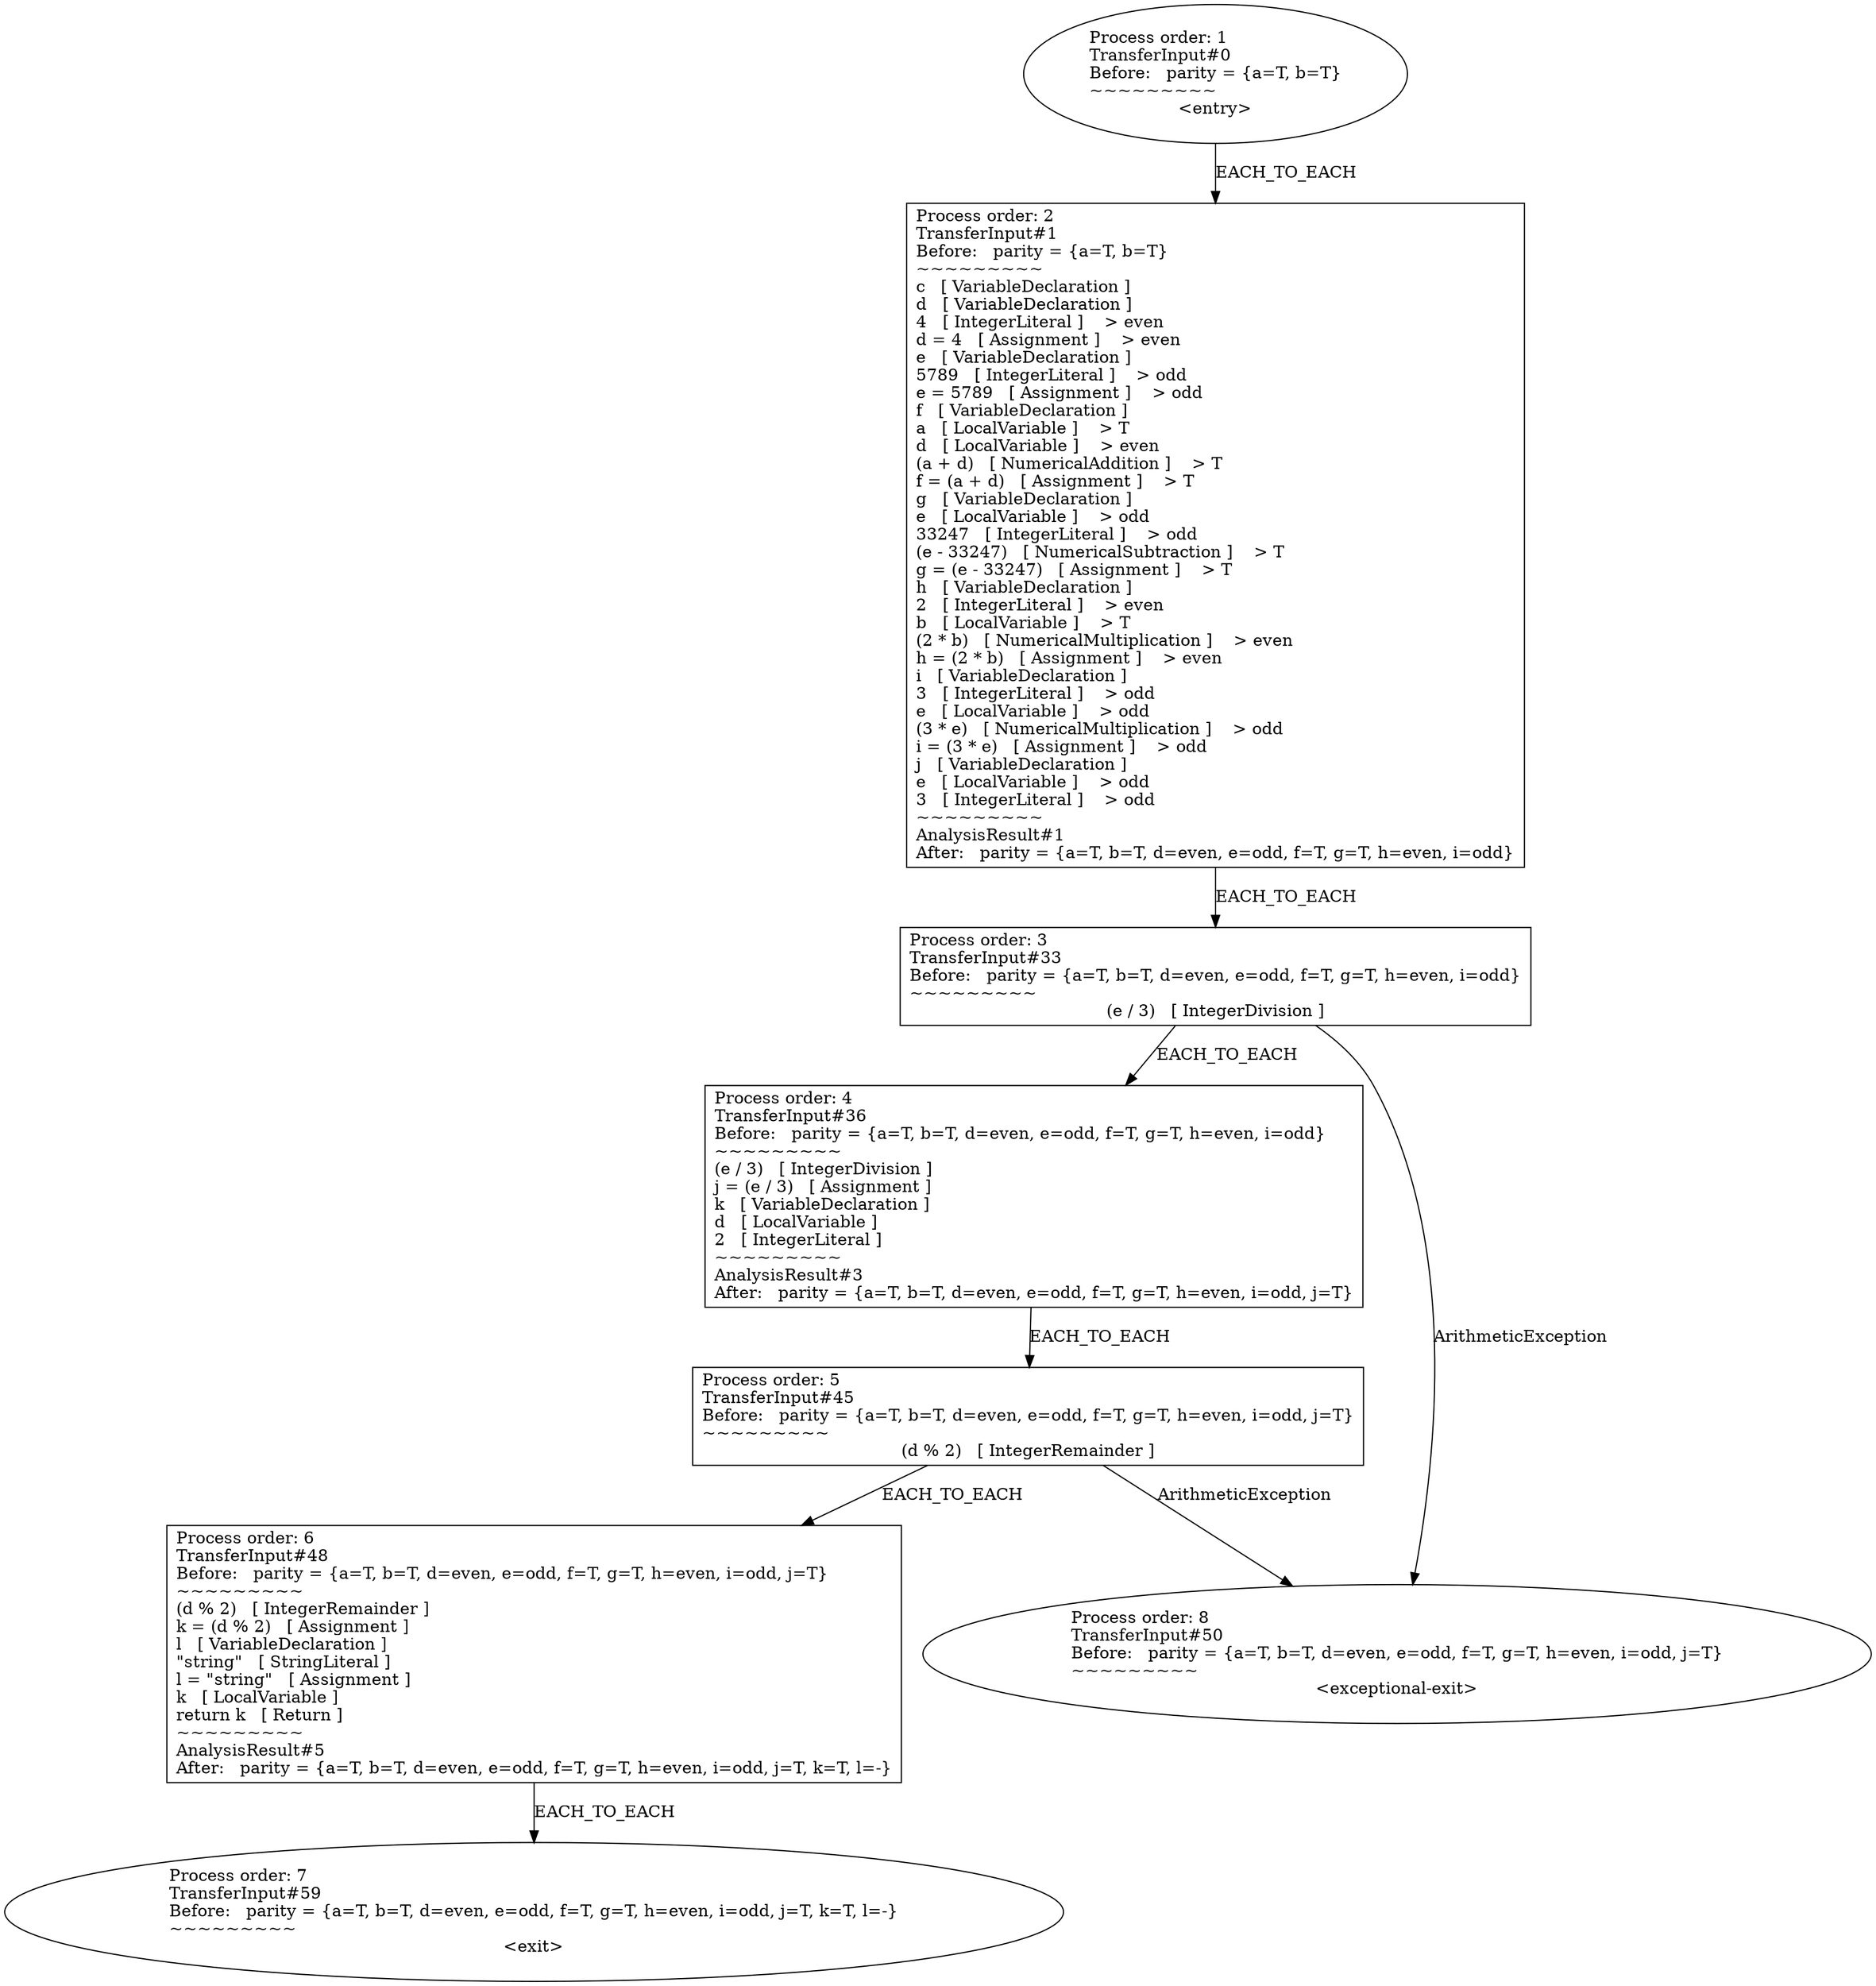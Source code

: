 digraph {
    2 -> 3 [label="EACH_TO_EACH"];
    3 -> 4 [label="EACH_TO_EACH"];
    4 -> 5 [label="EACH_TO_EACH"];
    4 -> 1 [label="ArithmeticException"];
    5 -> 6 [label="EACH_TO_EACH"];
    6 -> 7 [label="EACH_TO_EACH"];
    6 -> 1 [label="ArithmeticException"];
    7 -> 0 [label="EACH_TO_EACH"];

    2 [shape=oval label="Process order: 1\lTransferInput#0\lBefore:   parity = {a=T, b=T}\l~~~~~~~~~\l<entry>"];
    3 [shape=rectangle label="Process order: 2\lTransferInput#1\lBefore:   parity = {a=T, b=T}\l~~~~~~~~~\lc   [ VariableDeclaration ]\ld   [ VariableDeclaration ]\l4   [ IntegerLiteral ]    > even\ld = 4   [ Assignment ]    > even\le   [ VariableDeclaration ]\l5789   [ IntegerLiteral ]    > odd\le = 5789   [ Assignment ]    > odd\lf   [ VariableDeclaration ]\la   [ LocalVariable ]    > T\ld   [ LocalVariable ]    > even\l(a + d)   [ NumericalAddition ]    > T\lf = (a + d)   [ Assignment ]    > T\lg   [ VariableDeclaration ]\le   [ LocalVariable ]    > odd\l33247   [ IntegerLiteral ]    > odd\l(e - 33247)   [ NumericalSubtraction ]    > T\lg = (e - 33247)   [ Assignment ]    > T\lh   [ VariableDeclaration ]\l2   [ IntegerLiteral ]    > even\lb   [ LocalVariable ]    > T\l(2 * b)   [ NumericalMultiplication ]    > even\lh = (2 * b)   [ Assignment ]    > even\li   [ VariableDeclaration ]\l3   [ IntegerLiteral ]    > odd\le   [ LocalVariable ]    > odd\l(3 * e)   [ NumericalMultiplication ]    > odd\li = (3 * e)   [ Assignment ]    > odd\lj   [ VariableDeclaration ]\le   [ LocalVariable ]    > odd\l3   [ IntegerLiteral ]    > odd\l~~~~~~~~~\lAnalysisResult#1\lAfter:   parity = {a=T, b=T, d=even, e=odd, f=T, g=T, h=even, i=odd}\l"];
    4 [shape=rectangle label="Process order: 3\lTransferInput#33\lBefore:   parity = {a=T, b=T, d=even, e=odd, f=T, g=T, h=even, i=odd}\l~~~~~~~~~\l(e / 3)   [ IntegerDivision ]"];
    5 [shape=rectangle label="Process order: 4\lTransferInput#36\lBefore:   parity = {a=T, b=T, d=even, e=odd, f=T, g=T, h=even, i=odd}\l~~~~~~~~~\l(e / 3)   [ IntegerDivision ]\lj = (e / 3)   [ Assignment ]\lk   [ VariableDeclaration ]\ld   [ LocalVariable ]\l2   [ IntegerLiteral ]\l~~~~~~~~~\lAnalysisResult#3\lAfter:   parity = {a=T, b=T, d=even, e=odd, f=T, g=T, h=even, i=odd, j=T}\l"];
    1 [shape=oval label="Process order: 8\lTransferInput#50\lBefore:   parity = {a=T, b=T, d=even, e=odd, f=T, g=T, h=even, i=odd, j=T}\l~~~~~~~~~\l<exceptional-exit>"];
    6 [shape=rectangle label="Process order: 5\lTransferInput#45\lBefore:   parity = {a=T, b=T, d=even, e=odd, f=T, g=T, h=even, i=odd, j=T}\l~~~~~~~~~\l(d % 2)   [ IntegerRemainder ]"];
    7 [shape=rectangle label="Process order: 6\lTransferInput#48\lBefore:   parity = {a=T, b=T, d=even, e=odd, f=T, g=T, h=even, i=odd, j=T}\l~~~~~~~~~\l(d % 2)   [ IntegerRemainder ]\lk = (d % 2)   [ Assignment ]\ll   [ VariableDeclaration ]\l\"string\"   [ StringLiteral ]\ll = \"string\"   [ Assignment ]\lk   [ LocalVariable ]\lreturn k   [ Return ]\l~~~~~~~~~\lAnalysisResult#5\lAfter:   parity = {a=T, b=T, d=even, e=odd, f=T, g=T, h=even, i=odd, j=T, k=T, l=-}\l"];
    0 [shape=oval label="Process order: 7\lTransferInput#59\lBefore:   parity = {a=T, b=T, d=even, e=odd, f=T, g=T, h=even, i=odd, j=T, k=T, l=-}\l~~~~~~~~~\l<exit>"];
}